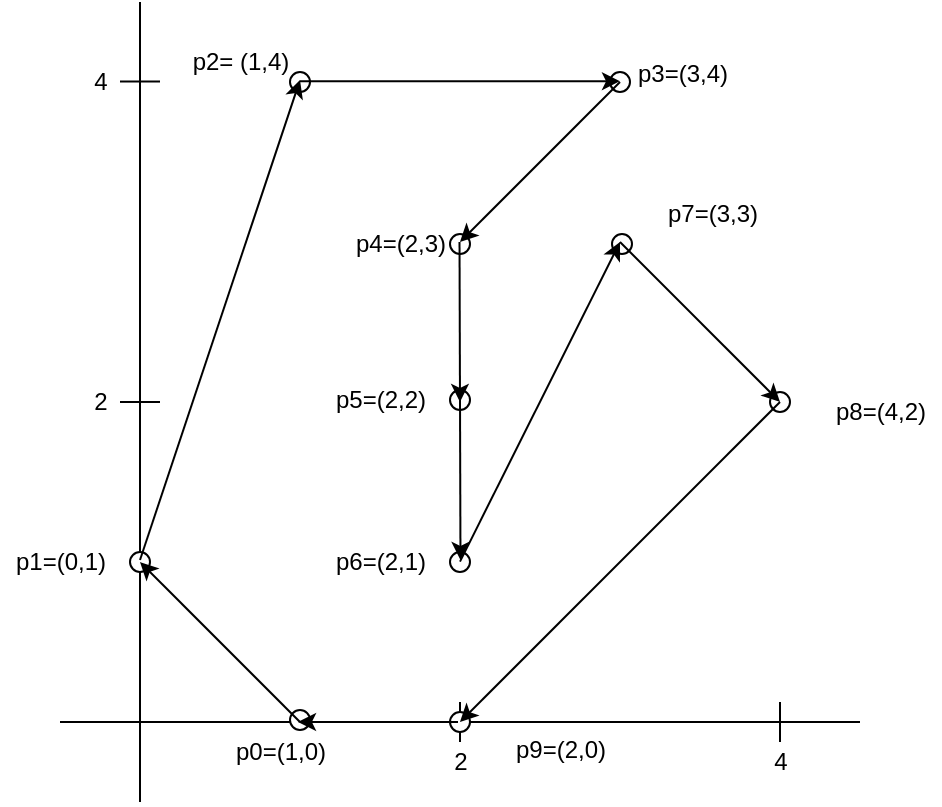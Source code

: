 <mxfile version="14.1.8" type="device"><diagram id="mgGPEaF7zl8K_of4L7rO" name="Page-1"><mxGraphModel dx="769" dy="570" grid="1" gridSize="10" guides="1" tooltips="1" connect="1" arrows="1" fold="1" page="1" pageScale="1" pageWidth="850" pageHeight="1100" math="0" shadow="0"><root><mxCell id="0"/><mxCell id="1" parent="0"/><mxCell id="mA-7yBJGU0MMtk8Y_SDV-3" value="" style="ellipse;whiteSpace=wrap;html=1;aspect=fixed;" vertex="1" parent="1"><mxGeometry x="435" y="474" width="10" height="10" as="geometry"/></mxCell><mxCell id="xJ4f4qN8RjkzImkkv3Hu-4" value="" style="ellipse;whiteSpace=wrap;html=1;aspect=fixed;" parent="1" vertex="1"><mxGeometry x="355" y="315" width="10" height="10" as="geometry"/></mxCell><mxCell id="DoBWRWYPaY63ycwA9BqK-1" value="" style="ellipse;whiteSpace=wrap;html=1;aspect=fixed;" parent="1" vertex="1"><mxGeometry x="516" y="396" width="10" height="10" as="geometry"/></mxCell><mxCell id="DoBWRWYPaY63ycwA9BqK-2" value="" style="ellipse;whiteSpace=wrap;html=1;aspect=fixed;" parent="1" vertex="1"><mxGeometry x="595" y="475" width="10" height="10" as="geometry"/></mxCell><mxCell id="DoBWRWYPaY63ycwA9BqK-3" value="" style="endArrow=none;html=1;" parent="1" edge="1"><mxGeometry width="50" height="50" relative="1" as="geometry"><mxPoint x="240" y="640" as="sourcePoint"/><mxPoint x="640" y="640" as="targetPoint"/></mxGeometry></mxCell><mxCell id="DoBWRWYPaY63ycwA9BqK-4" value="" style="endArrow=none;html=1;" parent="1" source="DoBWRWYPaY63ycwA9BqK-16" edge="1"><mxGeometry x="199" y="120" width="50" height="50" as="geometry"><mxPoint x="280" y="680" as="sourcePoint"/><mxPoint x="280" y="280" as="targetPoint"/></mxGeometry></mxCell><mxCell id="DoBWRWYPaY63ycwA9BqK-5" value="" style="ellipse;whiteSpace=wrap;html=1;aspect=fixed;" parent="1" vertex="1"><mxGeometry x="355" y="634" width="10" height="10" as="geometry"/></mxCell><mxCell id="DoBWRWYPaY63ycwA9BqK-6" value="p0=(1,0)" style="text;html=1;align=center;verticalAlign=middle;resizable=0;points=[];autosize=1;" parent="1" vertex="1"><mxGeometry x="320" y="645" width="60" height="20" as="geometry"/></mxCell><mxCell id="DoBWRWYPaY63ycwA9BqK-7" value="" style="endArrow=none;html=1;" parent="1" source="DoBWRWYPaY63ycwA9BqK-22" edge="1"><mxGeometry width="50" height="50" relative="1" as="geometry"><mxPoint x="440" y="650" as="sourcePoint"/><mxPoint x="440" y="630" as="targetPoint"/></mxGeometry></mxCell><mxCell id="DoBWRWYPaY63ycwA9BqK-8" value="" style="endArrow=none;html=1;" parent="1" edge="1"><mxGeometry width="50" height="50" relative="1" as="geometry"><mxPoint x="600" y="650" as="sourcePoint"/><mxPoint x="600" y="630" as="targetPoint"/></mxGeometry></mxCell><mxCell id="DoBWRWYPaY63ycwA9BqK-9" value="2" style="text;html=1;align=center;verticalAlign=middle;resizable=0;points=[];autosize=1;" parent="1" vertex="1"><mxGeometry x="430" y="650" width="20" height="20" as="geometry"/></mxCell><mxCell id="DoBWRWYPaY63ycwA9BqK-10" value="4" style="text;html=1;align=center;verticalAlign=middle;resizable=0;points=[];autosize=1;" parent="1" vertex="1"><mxGeometry x="590" y="650" width="20" height="20" as="geometry"/></mxCell><mxCell id="DoBWRWYPaY63ycwA9BqK-11" value="" style="endArrow=none;html=1;" parent="1" edge="1"><mxGeometry width="50" height="50" relative="1" as="geometry"><mxPoint x="290" y="480" as="sourcePoint"/><mxPoint x="270" y="480" as="targetPoint"/></mxGeometry></mxCell><mxCell id="DoBWRWYPaY63ycwA9BqK-12" value="" style="endArrow=none;html=1;" parent="1" edge="1"><mxGeometry width="50" height="50" relative="1" as="geometry"><mxPoint x="290" y="319.76" as="sourcePoint"/><mxPoint x="270" y="319.76" as="targetPoint"/></mxGeometry></mxCell><mxCell id="DoBWRWYPaY63ycwA9BqK-13" value="2" style="text;html=1;align=center;verticalAlign=middle;resizable=0;points=[];autosize=1;" parent="1" vertex="1"><mxGeometry x="250" y="470" width="20" height="20" as="geometry"/></mxCell><mxCell id="DoBWRWYPaY63ycwA9BqK-14" value="4" style="text;html=1;align=center;verticalAlign=middle;resizable=0;points=[];autosize=1;" parent="1" vertex="1"><mxGeometry x="250" y="310" width="20" height="20" as="geometry"/></mxCell><mxCell id="DoBWRWYPaY63ycwA9BqK-15" value="" style="endArrow=classic;html=1;" parent="1" edge="1"><mxGeometry width="50" height="50" relative="1" as="geometry"><mxPoint x="520" y="400" as="sourcePoint"/><mxPoint x="600" y="480" as="targetPoint"/></mxGeometry></mxCell><mxCell id="DoBWRWYPaY63ycwA9BqK-16" value="" style="ellipse;whiteSpace=wrap;html=1;aspect=fixed;" parent="1" vertex="1"><mxGeometry x="275" y="555" width="10" height="10" as="geometry"/></mxCell><mxCell id="DoBWRWYPaY63ycwA9BqK-17" value="" style="endArrow=none;html=1;" parent="1" target="DoBWRWYPaY63ycwA9BqK-16" edge="1"><mxGeometry x="199" y="120" width="50" height="50" as="geometry"><mxPoint x="280" y="680" as="sourcePoint"/><mxPoint x="280" y="280" as="targetPoint"/></mxGeometry></mxCell><mxCell id="DoBWRWYPaY63ycwA9BqK-18" value="" style="endArrow=classic;html=1;" parent="1" edge="1"><mxGeometry width="50" height="50" relative="1" as="geometry"><mxPoint x="360" y="640" as="sourcePoint"/><mxPoint x="280" y="560" as="targetPoint"/></mxGeometry></mxCell><mxCell id="DoBWRWYPaY63ycwA9BqK-19" value="p1=(0,1)" style="text;html=1;align=center;verticalAlign=middle;resizable=0;points=[];autosize=1;" parent="1" vertex="1"><mxGeometry x="210" y="550" width="60" height="20" as="geometry"/></mxCell><mxCell id="DoBWRWYPaY63ycwA9BqK-20" value="" style="endArrow=classic;html=1;" parent="1" edge="1"><mxGeometry width="50" height="50" relative="1" as="geometry"><mxPoint x="280" y="559" as="sourcePoint"/><mxPoint x="360" y="319" as="targetPoint"/></mxGeometry></mxCell><mxCell id="DoBWRWYPaY63ycwA9BqK-21" value="p2= (1,4)" style="text;html=1;align=center;verticalAlign=middle;resizable=0;points=[];autosize=1;" parent="1" vertex="1"><mxGeometry x="300" y="300" width="60" height="20" as="geometry"/></mxCell><mxCell id="DoBWRWYPaY63ycwA9BqK-22" value="" style="ellipse;whiteSpace=wrap;html=1;aspect=fixed;" parent="1" vertex="1"><mxGeometry x="435" y="635" width="10" height="10" as="geometry"/></mxCell><mxCell id="DoBWRWYPaY63ycwA9BqK-23" value="" style="endArrow=none;html=1;" parent="1" target="DoBWRWYPaY63ycwA9BqK-22" edge="1"><mxGeometry width="50" height="50" relative="1" as="geometry"><mxPoint x="440" y="650" as="sourcePoint"/><mxPoint x="440" y="630" as="targetPoint"/></mxGeometry></mxCell><mxCell id="DoBWRWYPaY63ycwA9BqK-24" value="" style="endArrow=classic;html=1;" parent="1" edge="1"><mxGeometry width="50" height="50" relative="1" as="geometry"><mxPoint x="600" y="480" as="sourcePoint"/><mxPoint x="440" y="640" as="targetPoint"/></mxGeometry></mxCell><mxCell id="DoBWRWYPaY63ycwA9BqK-25" value="p9=(2,0)" style="text;html=1;align=center;verticalAlign=middle;resizable=0;points=[];autosize=1;" parent="1" vertex="1"><mxGeometry x="460" y="644" width="60" height="20" as="geometry"/></mxCell><mxCell id="DoBWRWYPaY63ycwA9BqK-26" value="p8=(4,2)" style="text;html=1;align=center;verticalAlign=middle;resizable=0;points=[];autosize=1;" parent="1" vertex="1"><mxGeometry x="620" y="475" width="60" height="20" as="geometry"/></mxCell><mxCell id="DoBWRWYPaY63ycwA9BqK-27" value="p7=(3,3)" style="text;html=1;align=center;verticalAlign=middle;resizable=0;points=[];autosize=1;" parent="1" vertex="1"><mxGeometry x="536" y="376" width="60" height="20" as="geometry"/></mxCell><mxCell id="DoBWRWYPaY63ycwA9BqK-28" value="&lt;font&gt;p3=(3,4)&lt;/font&gt;" style="text;html=1;align=center;verticalAlign=middle;resizable=0;points=[];autosize=1;" parent="1" vertex="1"><mxGeometry x="521" y="306" width="60" height="20" as="geometry"/></mxCell><mxCell id="DoBWRWYPaY63ycwA9BqK-29" value="&lt;font&gt;p4=(2,3)&lt;/font&gt;" style="text;html=1;align=center;verticalAlign=middle;resizable=0;points=[];autosize=1;" parent="1" vertex="1"><mxGeometry x="380" y="391" width="60" height="20" as="geometry"/></mxCell><mxCell id="DoBWRWYPaY63ycwA9BqK-30" value="&lt;font&gt;p6=(2,1)&lt;/font&gt;" style="text;html=1;align=center;verticalAlign=middle;resizable=0;points=[];autosize=1;" parent="1" vertex="1"><mxGeometry x="370" y="550" width="60" height="20" as="geometry"/></mxCell><mxCell id="DoBWRWYPaY63ycwA9BqK-31" value="" style="ellipse;whiteSpace=wrap;html=1;aspect=fixed;" parent="1" vertex="1"><mxGeometry x="515" y="315" width="10" height="10" as="geometry"/></mxCell><mxCell id="DoBWRWYPaY63ycwA9BqK-32" value="" style="ellipse;whiteSpace=wrap;html=1;aspect=fixed;" parent="1" vertex="1"><mxGeometry x="435" y="396" width="10" height="10" as="geometry"/></mxCell><mxCell id="DoBWRWYPaY63ycwA9BqK-33" value="" style="ellipse;whiteSpace=wrap;html=1;aspect=fixed;" parent="1" vertex="1"><mxGeometry x="435" y="555" width="10" height="10" as="geometry"/></mxCell><mxCell id="DoBWRWYPaY63ycwA9BqK-34" value="" style="endArrow=classic;html=1;fontColor=#7EA6E0;" parent="1" edge="1"><mxGeometry x="435" y="315" width="50" height="50" as="geometry"><mxPoint x="520" y="320" as="sourcePoint"/><mxPoint x="440" y="400" as="targetPoint"/></mxGeometry></mxCell><mxCell id="DoBWRWYPaY63ycwA9BqK-35" value="" style="endArrow=classic;html=1;fontColor=#7EA6E0;" parent="1" edge="1"><mxGeometry x="435" y="315" width="50" height="50" as="geometry"><mxPoint x="439.76" y="400" as="sourcePoint"/><mxPoint x="440" y="480" as="targetPoint"/></mxGeometry></mxCell><mxCell id="xJ4f4qN8RjkzImkkv3Hu-1" value="" style="endArrow=classic;html=1;" parent="1" edge="1"><mxGeometry width="50" height="50" relative="1" as="geometry"><mxPoint x="360" y="319.6" as="sourcePoint"/><mxPoint x="520" y="319.6" as="targetPoint"/></mxGeometry></mxCell><mxCell id="xJ4f4qN8RjkzImkkv3Hu-2" value="" style="endArrow=classic;html=1;" parent="1" edge="1"><mxGeometry width="50" height="50" relative="1" as="geometry"><mxPoint x="440" y="559.8" as="sourcePoint"/><mxPoint x="520" y="400" as="targetPoint"/></mxGeometry></mxCell><mxCell id="xJ4f4qN8RjkzImkkv3Hu-3" value="" style="endArrow=classic;html=1;" parent="1" edge="1"><mxGeometry width="50" height="50" relative="1" as="geometry"><mxPoint x="439" y="640" as="sourcePoint"/><mxPoint x="359" y="640" as="targetPoint"/></mxGeometry></mxCell><mxCell id="mA-7yBJGU0MMtk8Y_SDV-2" value="" style="endArrow=classic;html=1;fontColor=#7EA6E0;" edge="1" parent="1"><mxGeometry x="435.24" y="394" width="50" height="50" as="geometry"><mxPoint x="440" y="479" as="sourcePoint"/><mxPoint x="440.24" y="559" as="targetPoint"/></mxGeometry></mxCell><mxCell id="mA-7yBJGU0MMtk8Y_SDV-5" value="&lt;font&gt;p5=(2,2)&lt;/font&gt;" style="text;html=1;align=center;verticalAlign=middle;resizable=0;points=[];autosize=1;" vertex="1" parent="1"><mxGeometry x="370" y="469" width="60" height="20" as="geometry"/></mxCell></root></mxGraphModel></diagram></mxfile>
